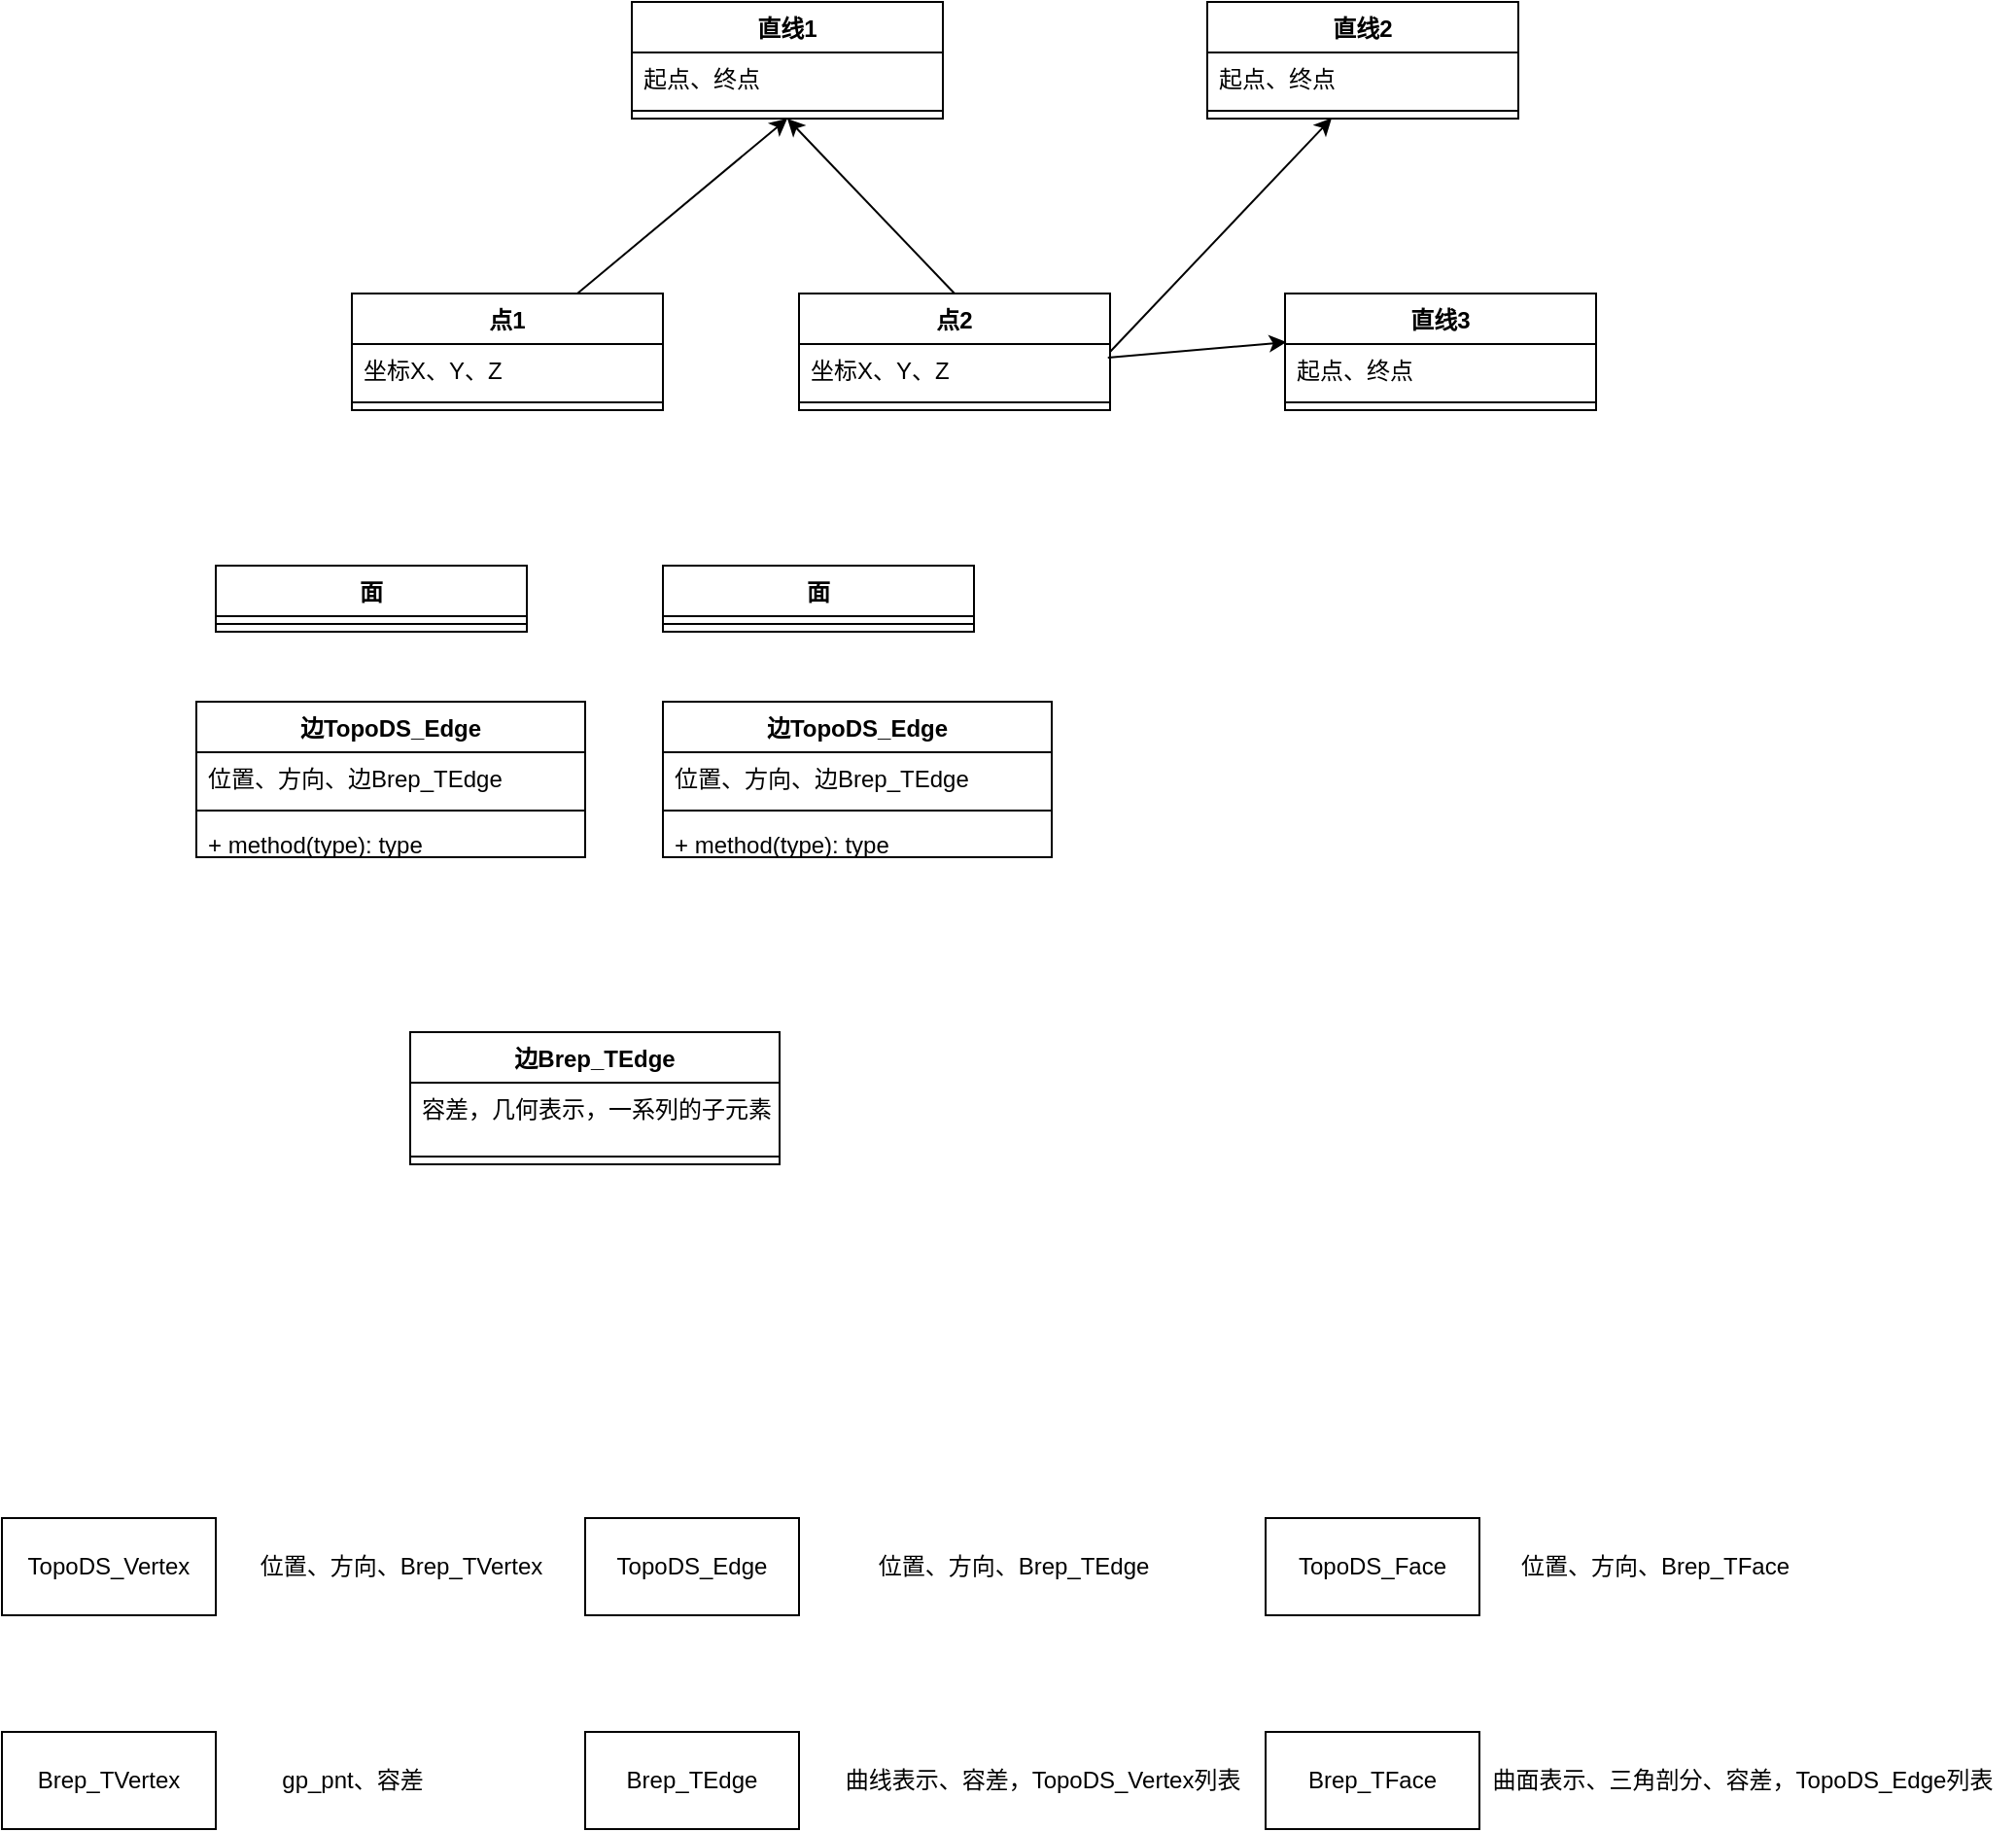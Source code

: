 <mxfile version="21.7.4" type="github">
  <diagram name="第 1 页" id="Uxk8adbXhOQayr0q2ngx">
    <mxGraphModel dx="706" dy="621" grid="1" gridSize="10" guides="1" tooltips="1" connect="1" arrows="1" fold="1" page="1" pageScale="1" pageWidth="827" pageHeight="1169" math="0" shadow="0">
      <root>
        <mxCell id="0" />
        <mxCell id="1" parent="0" />
        <mxCell id="1xHL1REDE5z1ldgnci2R-20" style="rounded=0;orthogonalLoop=1;jettySize=auto;html=1;entryX=0.5;entryY=1;entryDx=0;entryDy=0;" parent="1" source="1xHL1REDE5z1ldgnci2R-2" target="1xHL1REDE5z1ldgnci2R-9" edge="1">
          <mxGeometry relative="1" as="geometry" />
        </mxCell>
        <mxCell id="1xHL1REDE5z1ldgnci2R-2" value="点1" style="swimlane;fontStyle=1;align=center;verticalAlign=top;childLayout=stackLayout;horizontal=1;startSize=26;horizontalStack=0;resizeParent=1;resizeParentMax=0;resizeLast=0;collapsible=1;marginBottom=0;whiteSpace=wrap;html=1;" parent="1" vertex="1">
          <mxGeometry x="270" y="260" width="160" height="60" as="geometry" />
        </mxCell>
        <mxCell id="1xHL1REDE5z1ldgnci2R-3" value="坐标X、Y、Z" style="text;strokeColor=none;fillColor=none;align=left;verticalAlign=top;spacingLeft=4;spacingRight=4;overflow=hidden;rotatable=0;points=[[0,0.5],[1,0.5]];portConstraint=eastwest;whiteSpace=wrap;html=1;" parent="1xHL1REDE5z1ldgnci2R-2" vertex="1">
          <mxGeometry y="26" width="160" height="26" as="geometry" />
        </mxCell>
        <mxCell id="1xHL1REDE5z1ldgnci2R-4" value="" style="line;strokeWidth=1;fillColor=none;align=left;verticalAlign=middle;spacingTop=-1;spacingLeft=3;spacingRight=3;rotatable=0;labelPosition=right;points=[];portConstraint=eastwest;strokeColor=inherit;" parent="1xHL1REDE5z1ldgnci2R-2" vertex="1">
          <mxGeometry y="52" width="160" height="8" as="geometry" />
        </mxCell>
        <mxCell id="1xHL1REDE5z1ldgnci2R-6" value="点2" style="swimlane;fontStyle=1;align=center;verticalAlign=top;childLayout=stackLayout;horizontal=1;startSize=26;horizontalStack=0;resizeParent=1;resizeParentMax=0;resizeLast=0;collapsible=1;marginBottom=0;whiteSpace=wrap;html=1;" parent="1" vertex="1">
          <mxGeometry x="500" y="260" width="160" height="60" as="geometry" />
        </mxCell>
        <mxCell id="1xHL1REDE5z1ldgnci2R-7" value="坐标X、Y、Z" style="text;strokeColor=none;fillColor=none;align=left;verticalAlign=top;spacingLeft=4;spacingRight=4;overflow=hidden;rotatable=0;points=[[0,0.5],[1,0.5]];portConstraint=eastwest;whiteSpace=wrap;html=1;" parent="1xHL1REDE5z1ldgnci2R-6" vertex="1">
          <mxGeometry y="26" width="160" height="26" as="geometry" />
        </mxCell>
        <mxCell id="1xHL1REDE5z1ldgnci2R-8" value="" style="line;strokeWidth=1;fillColor=none;align=left;verticalAlign=middle;spacingTop=-1;spacingLeft=3;spacingRight=3;rotatable=0;labelPosition=right;points=[];portConstraint=eastwest;strokeColor=inherit;" parent="1xHL1REDE5z1ldgnci2R-6" vertex="1">
          <mxGeometry y="52" width="160" height="8" as="geometry" />
        </mxCell>
        <mxCell id="1xHL1REDE5z1ldgnci2R-9" value="直线1" style="swimlane;fontStyle=1;align=center;verticalAlign=top;childLayout=stackLayout;horizontal=1;startSize=26;horizontalStack=0;resizeParent=1;resizeParentMax=0;resizeLast=0;collapsible=1;marginBottom=0;whiteSpace=wrap;html=1;" parent="1" vertex="1">
          <mxGeometry x="414" y="110" width="160" height="60" as="geometry" />
        </mxCell>
        <mxCell id="1xHL1REDE5z1ldgnci2R-10" value="起点、终点" style="text;strokeColor=none;fillColor=none;align=left;verticalAlign=top;spacingLeft=4;spacingRight=4;overflow=hidden;rotatable=0;points=[[0,0.5],[1,0.5]];portConstraint=eastwest;whiteSpace=wrap;html=1;" parent="1xHL1REDE5z1ldgnci2R-9" vertex="1">
          <mxGeometry y="26" width="160" height="26" as="geometry" />
        </mxCell>
        <mxCell id="1xHL1REDE5z1ldgnci2R-11" value="" style="line;strokeWidth=1;fillColor=none;align=left;verticalAlign=middle;spacingTop=-1;spacingLeft=3;spacingRight=3;rotatable=0;labelPosition=right;points=[];portConstraint=eastwest;strokeColor=inherit;" parent="1xHL1REDE5z1ldgnci2R-9" vertex="1">
          <mxGeometry y="52" width="160" height="8" as="geometry" />
        </mxCell>
        <mxCell id="1xHL1REDE5z1ldgnci2R-13" value="直线2" style="swimlane;fontStyle=1;align=center;verticalAlign=top;childLayout=stackLayout;horizontal=1;startSize=26;horizontalStack=0;resizeParent=1;resizeParentMax=0;resizeLast=0;collapsible=1;marginBottom=0;whiteSpace=wrap;html=1;" parent="1" vertex="1">
          <mxGeometry x="710" y="110" width="160" height="60" as="geometry" />
        </mxCell>
        <mxCell id="1xHL1REDE5z1ldgnci2R-14" value="起点、终点" style="text;strokeColor=none;fillColor=none;align=left;verticalAlign=top;spacingLeft=4;spacingRight=4;overflow=hidden;rotatable=0;points=[[0,0.5],[1,0.5]];portConstraint=eastwest;whiteSpace=wrap;html=1;" parent="1xHL1REDE5z1ldgnci2R-13" vertex="1">
          <mxGeometry y="26" width="160" height="26" as="geometry" />
        </mxCell>
        <mxCell id="1xHL1REDE5z1ldgnci2R-15" value="" style="line;strokeWidth=1;fillColor=none;align=left;verticalAlign=middle;spacingTop=-1;spacingLeft=3;spacingRight=3;rotatable=0;labelPosition=right;points=[];portConstraint=eastwest;strokeColor=inherit;" parent="1xHL1REDE5z1ldgnci2R-13" vertex="1">
          <mxGeometry y="52" width="160" height="8" as="geometry" />
        </mxCell>
        <mxCell id="1xHL1REDE5z1ldgnci2R-16" value="直线3" style="swimlane;fontStyle=1;align=center;verticalAlign=top;childLayout=stackLayout;horizontal=1;startSize=26;horizontalStack=0;resizeParent=1;resizeParentMax=0;resizeLast=0;collapsible=1;marginBottom=0;whiteSpace=wrap;html=1;" parent="1" vertex="1">
          <mxGeometry x="750" y="260" width="160" height="60" as="geometry" />
        </mxCell>
        <mxCell id="1xHL1REDE5z1ldgnci2R-17" value="起点、终点" style="text;strokeColor=none;fillColor=none;align=left;verticalAlign=top;spacingLeft=4;spacingRight=4;overflow=hidden;rotatable=0;points=[[0,0.5],[1,0.5]];portConstraint=eastwest;whiteSpace=wrap;html=1;" parent="1xHL1REDE5z1ldgnci2R-16" vertex="1">
          <mxGeometry y="26" width="160" height="26" as="geometry" />
        </mxCell>
        <mxCell id="1xHL1REDE5z1ldgnci2R-18" value="" style="line;strokeWidth=1;fillColor=none;align=left;verticalAlign=middle;spacingTop=-1;spacingLeft=3;spacingRight=3;rotatable=0;labelPosition=right;points=[];portConstraint=eastwest;strokeColor=inherit;" parent="1xHL1REDE5z1ldgnci2R-16" vertex="1">
          <mxGeometry y="52" width="160" height="8" as="geometry" />
        </mxCell>
        <mxCell id="1xHL1REDE5z1ldgnci2R-21" style="rounded=0;orthogonalLoop=1;jettySize=auto;html=1;entryX=0.5;entryY=1;entryDx=0;entryDy=0;exitX=0.5;exitY=0;exitDx=0;exitDy=0;" parent="1" source="1xHL1REDE5z1ldgnci2R-6" target="1xHL1REDE5z1ldgnci2R-9" edge="1">
          <mxGeometry relative="1" as="geometry">
            <mxPoint x="396" y="270" as="sourcePoint" />
            <mxPoint x="504" y="180" as="targetPoint" />
          </mxGeometry>
        </mxCell>
        <mxCell id="1xHL1REDE5z1ldgnci2R-22" style="rounded=0;orthogonalLoop=1;jettySize=auto;html=1;entryX=0.005;entryY=-0.038;entryDx=0;entryDy=0;exitX=0.993;exitY=0.269;exitDx=0;exitDy=0;exitPerimeter=0;entryPerimeter=0;" parent="1" source="1xHL1REDE5z1ldgnci2R-7" target="1xHL1REDE5z1ldgnci2R-17" edge="1">
          <mxGeometry relative="1" as="geometry">
            <mxPoint x="406" y="280" as="sourcePoint" />
            <mxPoint x="514" y="190" as="targetPoint" />
          </mxGeometry>
        </mxCell>
        <mxCell id="1xHL1REDE5z1ldgnci2R-23" style="rounded=0;orthogonalLoop=1;jettySize=auto;html=1;entryX=0.4;entryY=0.975;entryDx=0;entryDy=0;exitX=1;exitY=0.154;exitDx=0;exitDy=0;exitPerimeter=0;entryPerimeter=0;" parent="1" source="1xHL1REDE5z1ldgnci2R-7" target="1xHL1REDE5z1ldgnci2R-15" edge="1">
          <mxGeometry relative="1" as="geometry">
            <mxPoint x="416" y="290" as="sourcePoint" />
            <mxPoint x="524" y="200" as="targetPoint" />
          </mxGeometry>
        </mxCell>
        <mxCell id="1xHL1REDE5z1ldgnci2R-42" value="边Brep_TEdge" style="swimlane;fontStyle=1;align=center;verticalAlign=top;childLayout=stackLayout;horizontal=1;startSize=26;horizontalStack=0;resizeParent=1;resizeParentMax=0;resizeLast=0;collapsible=1;marginBottom=0;whiteSpace=wrap;html=1;" parent="1" vertex="1">
          <mxGeometry x="300" y="640" width="190" height="68" as="geometry" />
        </mxCell>
        <mxCell id="1xHL1REDE5z1ldgnci2R-43" value="容差，几何表示，一系列的子元素" style="text;strokeColor=none;fillColor=none;align=left;verticalAlign=top;spacingLeft=4;spacingRight=4;overflow=hidden;rotatable=0;points=[[0,0.5],[1,0.5]];portConstraint=eastwest;whiteSpace=wrap;html=1;" parent="1xHL1REDE5z1ldgnci2R-42" vertex="1">
          <mxGeometry y="26" width="190" height="34" as="geometry" />
        </mxCell>
        <mxCell id="1xHL1REDE5z1ldgnci2R-44" value="" style="line;strokeWidth=1;fillColor=none;align=left;verticalAlign=middle;spacingTop=-1;spacingLeft=3;spacingRight=3;rotatable=0;labelPosition=right;points=[];portConstraint=eastwest;strokeColor=inherit;" parent="1xHL1REDE5z1ldgnci2R-42" vertex="1">
          <mxGeometry y="60" width="190" height="8" as="geometry" />
        </mxCell>
        <mxCell id="1xHL1REDE5z1ldgnci2R-46" value="面" style="swimlane;fontStyle=1;align=center;verticalAlign=top;childLayout=stackLayout;horizontal=1;startSize=26;horizontalStack=0;resizeParent=1;resizeParentMax=0;resizeLast=0;collapsible=1;marginBottom=0;whiteSpace=wrap;html=1;" parent="1" vertex="1">
          <mxGeometry x="200" y="400" width="160" height="34" as="geometry" />
        </mxCell>
        <mxCell id="1xHL1REDE5z1ldgnci2R-48" value="" style="line;strokeWidth=1;fillColor=none;align=left;verticalAlign=middle;spacingTop=-1;spacingLeft=3;spacingRight=3;rotatable=0;labelPosition=right;points=[];portConstraint=eastwest;strokeColor=inherit;" parent="1xHL1REDE5z1ldgnci2R-46" vertex="1">
          <mxGeometry y="26" width="160" height="8" as="geometry" />
        </mxCell>
        <mxCell id="1xHL1REDE5z1ldgnci2R-50" value="边TopoDS_Edge" style="swimlane;fontStyle=1;align=center;verticalAlign=top;childLayout=stackLayout;horizontal=1;startSize=26;horizontalStack=0;resizeParent=1;resizeParentMax=0;resizeLast=0;collapsible=1;marginBottom=0;whiteSpace=wrap;html=1;" parent="1" vertex="1">
          <mxGeometry x="190" y="470" width="200" height="80" as="geometry" />
        </mxCell>
        <mxCell id="1xHL1REDE5z1ldgnci2R-51" value="位置、方向、边Brep_TEdge" style="text;strokeColor=none;fillColor=none;align=left;verticalAlign=top;spacingLeft=4;spacingRight=4;overflow=hidden;rotatable=0;points=[[0,0.5],[1,0.5]];portConstraint=eastwest;whiteSpace=wrap;html=1;" parent="1xHL1REDE5z1ldgnci2R-50" vertex="1">
          <mxGeometry y="26" width="200" height="26" as="geometry" />
        </mxCell>
        <mxCell id="1xHL1REDE5z1ldgnci2R-52" value="" style="line;strokeWidth=1;fillColor=none;align=left;verticalAlign=middle;spacingTop=-1;spacingLeft=3;spacingRight=3;rotatable=0;labelPosition=right;points=[];portConstraint=eastwest;strokeColor=inherit;" parent="1xHL1REDE5z1ldgnci2R-50" vertex="1">
          <mxGeometry y="52" width="200" height="8" as="geometry" />
        </mxCell>
        <mxCell id="1xHL1REDE5z1ldgnci2R-53" value="+ method(type): type" style="text;strokeColor=none;fillColor=none;align=left;verticalAlign=top;spacingLeft=4;spacingRight=4;overflow=hidden;rotatable=0;points=[[0,0.5],[1,0.5]];portConstraint=eastwest;whiteSpace=wrap;html=1;" parent="1xHL1REDE5z1ldgnci2R-50" vertex="1">
          <mxGeometry y="60" width="200" height="20" as="geometry" />
        </mxCell>
        <mxCell id="1xHL1REDE5z1ldgnci2R-54" value="TopoDS_Vertex" style="html=1;whiteSpace=wrap;" parent="1" vertex="1">
          <mxGeometry x="90" y="890" width="110" height="50" as="geometry" />
        </mxCell>
        <mxCell id="1xHL1REDE5z1ldgnci2R-55" value="Brep_TVertex" style="html=1;whiteSpace=wrap;" parent="1" vertex="1">
          <mxGeometry x="90" y="1000" width="110" height="50" as="geometry" />
        </mxCell>
        <mxCell id="1xHL1REDE5z1ldgnci2R-56" value="gp_pnt、容差" style="text;html=1;align=center;verticalAlign=middle;resizable=0;points=[];autosize=1;strokeColor=none;fillColor=none;" parent="1" vertex="1">
          <mxGeometry x="220" y="1010" width="100" height="30" as="geometry" />
        </mxCell>
        <mxCell id="1xHL1REDE5z1ldgnci2R-57" value="位置、方向、Brep_TVertex" style="text;html=1;align=center;verticalAlign=middle;resizable=0;points=[];autosize=1;strokeColor=none;fillColor=none;" parent="1" vertex="1">
          <mxGeometry x="210" y="900" width="170" height="30" as="geometry" />
        </mxCell>
        <mxCell id="1xHL1REDE5z1ldgnci2R-58" value="TopoDS_Edge" style="html=1;whiteSpace=wrap;" parent="1" vertex="1">
          <mxGeometry x="390" y="890" width="110" height="50" as="geometry" />
        </mxCell>
        <mxCell id="1xHL1REDE5z1ldgnci2R-60" value="位置、方向、Brep_TEdge" style="text;html=1;align=center;verticalAlign=middle;resizable=0;points=[];autosize=1;strokeColor=none;fillColor=none;" parent="1" vertex="1">
          <mxGeometry x="530" y="900" width="160" height="30" as="geometry" />
        </mxCell>
        <mxCell id="1xHL1REDE5z1ldgnci2R-61" value="Brep_TEdge" style="html=1;whiteSpace=wrap;" parent="1" vertex="1">
          <mxGeometry x="390" y="1000" width="110" height="50" as="geometry" />
        </mxCell>
        <mxCell id="1xHL1REDE5z1ldgnci2R-62" value="曲线表示、容差，TopoDS_Vertex列表" style="text;html=1;align=center;verticalAlign=middle;resizable=0;points=[];autosize=1;strokeColor=none;fillColor=none;" parent="1" vertex="1">
          <mxGeometry x="510" y="1010" width="230" height="30" as="geometry" />
        </mxCell>
        <mxCell id="1xHL1REDE5z1ldgnci2R-64" value="TopoDS_Face" style="html=1;whiteSpace=wrap;" parent="1" vertex="1">
          <mxGeometry x="740" y="890" width="110" height="50" as="geometry" />
        </mxCell>
        <mxCell id="1xHL1REDE5z1ldgnci2R-65" value="Brep_TFace" style="html=1;whiteSpace=wrap;" parent="1" vertex="1">
          <mxGeometry x="740" y="1000" width="110" height="50" as="geometry" />
        </mxCell>
        <mxCell id="1xHL1REDE5z1ldgnci2R-66" value="曲面表示、三角剖分、容差，TopoDS_Edge列表" style="text;html=1;align=center;verticalAlign=middle;resizable=0;points=[];autosize=1;strokeColor=none;fillColor=none;" parent="1" vertex="1">
          <mxGeometry x="845" y="1010" width="280" height="30" as="geometry" />
        </mxCell>
        <mxCell id="1xHL1REDE5z1ldgnci2R-67" value="位置、方向、Brep_TFace" style="text;html=1;align=center;verticalAlign=middle;resizable=0;points=[];autosize=1;strokeColor=none;fillColor=none;" parent="1" vertex="1">
          <mxGeometry x="860" y="900" width="160" height="30" as="geometry" />
        </mxCell>
        <mxCell id="fnlLJon8xvf3DL507QAT-1" value="面" style="swimlane;fontStyle=1;align=center;verticalAlign=top;childLayout=stackLayout;horizontal=1;startSize=26;horizontalStack=0;resizeParent=1;resizeParentMax=0;resizeLast=0;collapsible=1;marginBottom=0;whiteSpace=wrap;html=1;" vertex="1" parent="1">
          <mxGeometry x="430" y="400" width="160" height="34" as="geometry" />
        </mxCell>
        <mxCell id="fnlLJon8xvf3DL507QAT-2" value="" style="line;strokeWidth=1;fillColor=none;align=left;verticalAlign=middle;spacingTop=-1;spacingLeft=3;spacingRight=3;rotatable=0;labelPosition=right;points=[];portConstraint=eastwest;strokeColor=inherit;" vertex="1" parent="fnlLJon8xvf3DL507QAT-1">
          <mxGeometry y="26" width="160" height="8" as="geometry" />
        </mxCell>
        <mxCell id="fnlLJon8xvf3DL507QAT-3" value="边TopoDS_Edge" style="swimlane;fontStyle=1;align=center;verticalAlign=top;childLayout=stackLayout;horizontal=1;startSize=26;horizontalStack=0;resizeParent=1;resizeParentMax=0;resizeLast=0;collapsible=1;marginBottom=0;whiteSpace=wrap;html=1;" vertex="1" parent="1">
          <mxGeometry x="430" y="470" width="200" height="80" as="geometry" />
        </mxCell>
        <mxCell id="fnlLJon8xvf3DL507QAT-4" value="位置、方向、边Brep_TEdge" style="text;strokeColor=none;fillColor=none;align=left;verticalAlign=top;spacingLeft=4;spacingRight=4;overflow=hidden;rotatable=0;points=[[0,0.5],[1,0.5]];portConstraint=eastwest;whiteSpace=wrap;html=1;" vertex="1" parent="fnlLJon8xvf3DL507QAT-3">
          <mxGeometry y="26" width="200" height="26" as="geometry" />
        </mxCell>
        <mxCell id="fnlLJon8xvf3DL507QAT-5" value="" style="line;strokeWidth=1;fillColor=none;align=left;verticalAlign=middle;spacingTop=-1;spacingLeft=3;spacingRight=3;rotatable=0;labelPosition=right;points=[];portConstraint=eastwest;strokeColor=inherit;" vertex="1" parent="fnlLJon8xvf3DL507QAT-3">
          <mxGeometry y="52" width="200" height="8" as="geometry" />
        </mxCell>
        <mxCell id="fnlLJon8xvf3DL507QAT-6" value="+ method(type): type" style="text;strokeColor=none;fillColor=none;align=left;verticalAlign=top;spacingLeft=4;spacingRight=4;overflow=hidden;rotatable=0;points=[[0,0.5],[1,0.5]];portConstraint=eastwest;whiteSpace=wrap;html=1;" vertex="1" parent="fnlLJon8xvf3DL507QAT-3">
          <mxGeometry y="60" width="200" height="20" as="geometry" />
        </mxCell>
      </root>
    </mxGraphModel>
  </diagram>
</mxfile>
